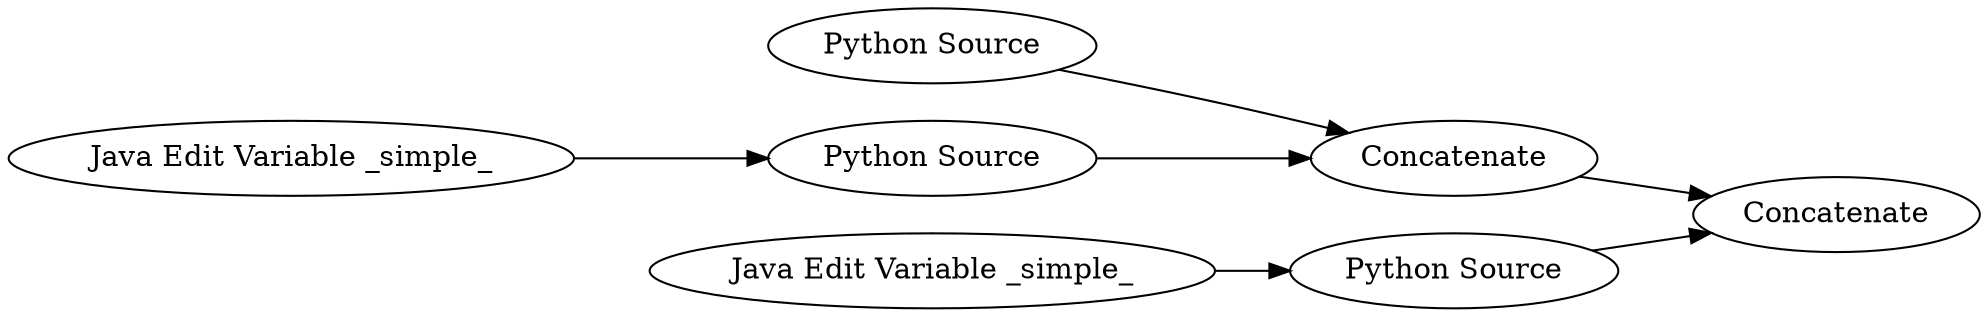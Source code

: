 digraph {
	"-4328304308251027474_3" [label="Python Source"]
	"-4328304308251027474_4" [label="Python Source"]
	"-4328304308251027474_5" [label=Concatenate]
	"-4328304308251027474_6" [label=Concatenate]
	"-4328304308251027474_2" [label="Python Source"]
	"-4328304308251027474_8" [label="Java Edit Variable _simple_"]
	"-4328304308251027474_7" [label="Java Edit Variable _simple_"]
	"-4328304308251027474_3" -> "-4328304308251027474_5"
	"-4328304308251027474_7" -> "-4328304308251027474_4"
	"-4328304308251027474_5" -> "-4328304308251027474_6"
	"-4328304308251027474_8" -> "-4328304308251027474_2"
	"-4328304308251027474_4" -> "-4328304308251027474_6"
	"-4328304308251027474_2" -> "-4328304308251027474_5"
	rankdir=LR
}
